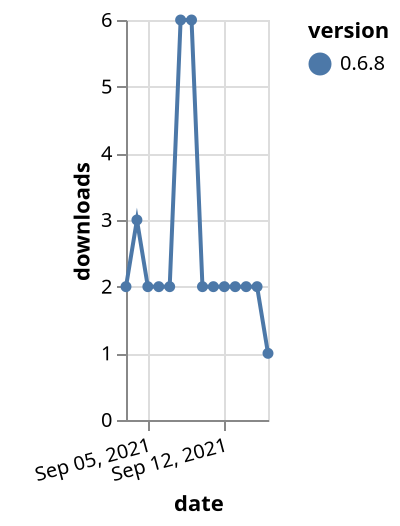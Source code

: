 {"$schema": "https://vega.github.io/schema/vega-lite/v5.json", "description": "A simple bar chart with embedded data.", "data": {"values": [{"date": "2021-09-03", "total": 12563, "delta": 2, "version": "0.6.8"}, {"date": "2021-09-04", "total": 12566, "delta": 3, "version": "0.6.8"}, {"date": "2021-09-05", "total": 12568, "delta": 2, "version": "0.6.8"}, {"date": "2021-09-06", "total": 12570, "delta": 2, "version": "0.6.8"}, {"date": "2021-09-07", "total": 12572, "delta": 2, "version": "0.6.8"}, {"date": "2021-09-08", "total": 12578, "delta": 6, "version": "0.6.8"}, {"date": "2021-09-09", "total": 12584, "delta": 6, "version": "0.6.8"}, {"date": "2021-09-10", "total": 12586, "delta": 2, "version": "0.6.8"}, {"date": "2021-09-11", "total": 12588, "delta": 2, "version": "0.6.8"}, {"date": "2021-09-12", "total": 12590, "delta": 2, "version": "0.6.8"}, {"date": "2021-09-13", "total": 12592, "delta": 2, "version": "0.6.8"}, {"date": "2021-09-14", "total": 12594, "delta": 2, "version": "0.6.8"}, {"date": "2021-09-15", "total": 12596, "delta": 2, "version": "0.6.8"}, {"date": "2021-09-16", "total": 12597, "delta": 1, "version": "0.6.8"}]}, "width": "container", "mark": {"type": "line", "point": {"filled": true}}, "encoding": {"x": {"field": "date", "type": "temporal", "timeUnit": "yearmonthdate", "title": "date", "axis": {"labelAngle": -15}}, "y": {"field": "delta", "type": "quantitative", "title": "downloads"}, "color": {"field": "version", "type": "nominal"}, "tooltip": {"field": "delta"}}}